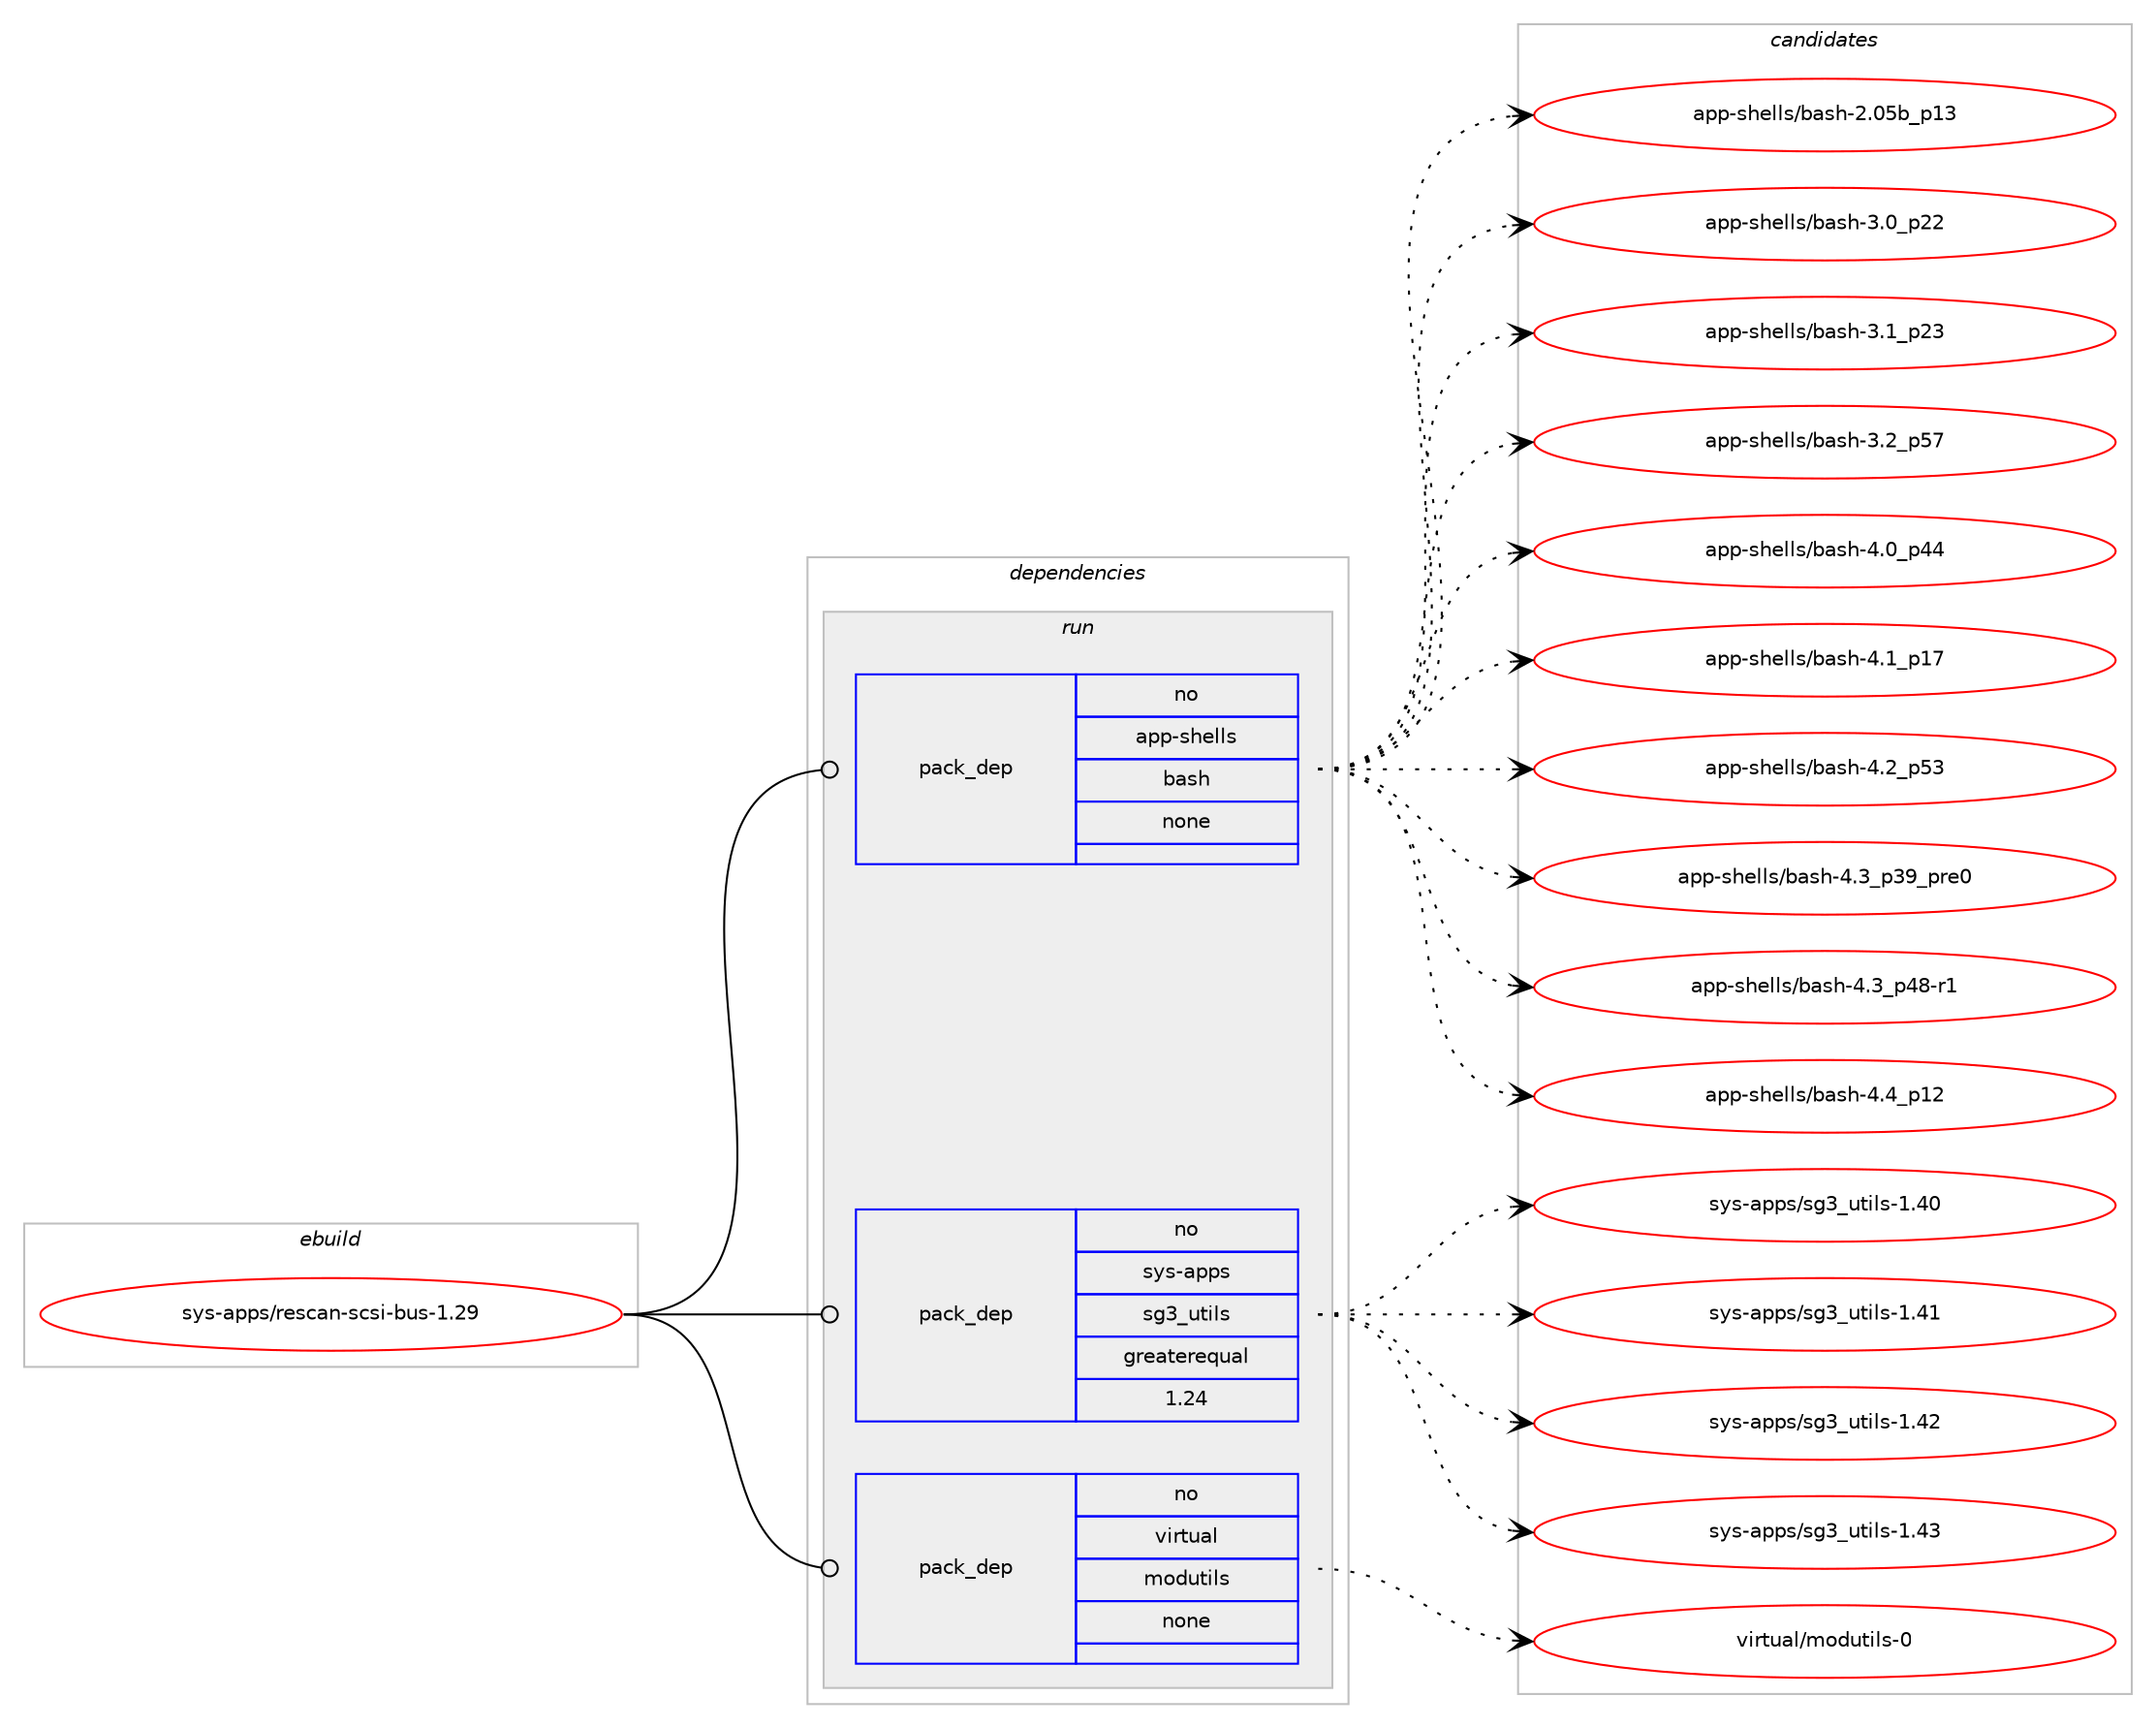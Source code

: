 digraph prolog {

# *************
# Graph options
# *************

newrank=true;
concentrate=true;
compound=true;
graph [rankdir=LR,fontname=Helvetica,fontsize=10,ranksep=1.5];#, ranksep=2.5, nodesep=0.2];
edge  [arrowhead=vee];
node  [fontname=Helvetica,fontsize=10];

# **********
# The ebuild
# **********

subgraph cluster_leftcol {
color=gray;
rank=same;
label=<<i>ebuild</i>>;
id [label="sys-apps/rescan-scsi-bus-1.29", color=red, width=4, href="../sys-apps/rescan-scsi-bus-1.29.svg"];
}

# ****************
# The dependencies
# ****************

subgraph cluster_midcol {
color=gray;
label=<<i>dependencies</i>>;
subgraph cluster_compile {
fillcolor="#eeeeee";
style=filled;
label=<<i>compile</i>>;
}
subgraph cluster_compileandrun {
fillcolor="#eeeeee";
style=filled;
label=<<i>compile and run</i>>;
}
subgraph cluster_run {
fillcolor="#eeeeee";
style=filled;
label=<<i>run</i>>;
subgraph pack350223 {
dependency472183 [label=<<TABLE BORDER="0" CELLBORDER="1" CELLSPACING="0" CELLPADDING="4" WIDTH="220"><TR><TD ROWSPAN="6" CELLPADDING="30">pack_dep</TD></TR><TR><TD WIDTH="110">no</TD></TR><TR><TD>app-shells</TD></TR><TR><TD>bash</TD></TR><TR><TD>none</TD></TR><TR><TD></TD></TR></TABLE>>, shape=none, color=blue];
}
id:e -> dependency472183:w [weight=20,style="solid",arrowhead="odot"];
subgraph pack350224 {
dependency472184 [label=<<TABLE BORDER="0" CELLBORDER="1" CELLSPACING="0" CELLPADDING="4" WIDTH="220"><TR><TD ROWSPAN="6" CELLPADDING="30">pack_dep</TD></TR><TR><TD WIDTH="110">no</TD></TR><TR><TD>sys-apps</TD></TR><TR><TD>sg3_utils</TD></TR><TR><TD>greaterequal</TD></TR><TR><TD>1.24</TD></TR></TABLE>>, shape=none, color=blue];
}
id:e -> dependency472184:w [weight=20,style="solid",arrowhead="odot"];
subgraph pack350225 {
dependency472185 [label=<<TABLE BORDER="0" CELLBORDER="1" CELLSPACING="0" CELLPADDING="4" WIDTH="220"><TR><TD ROWSPAN="6" CELLPADDING="30">pack_dep</TD></TR><TR><TD WIDTH="110">no</TD></TR><TR><TD>virtual</TD></TR><TR><TD>modutils</TD></TR><TR><TD>none</TD></TR><TR><TD></TD></TR></TABLE>>, shape=none, color=blue];
}
id:e -> dependency472185:w [weight=20,style="solid",arrowhead="odot"];
}
}

# **************
# The candidates
# **************

subgraph cluster_choices {
rank=same;
color=gray;
label=<<i>candidates</i>>;

subgraph choice350223 {
color=black;
nodesep=1;
choice9711211245115104101108108115479897115104455046485398951124951 [label="app-shells/bash-2.05b_p13", color=red, width=4,href="../app-shells/bash-2.05b_p13.svg"];
choice971121124511510410110810811547989711510445514648951125050 [label="app-shells/bash-3.0_p22", color=red, width=4,href="../app-shells/bash-3.0_p22.svg"];
choice971121124511510410110810811547989711510445514649951125051 [label="app-shells/bash-3.1_p23", color=red, width=4,href="../app-shells/bash-3.1_p23.svg"];
choice971121124511510410110810811547989711510445514650951125355 [label="app-shells/bash-3.2_p57", color=red, width=4,href="../app-shells/bash-3.2_p57.svg"];
choice971121124511510410110810811547989711510445524648951125252 [label="app-shells/bash-4.0_p44", color=red, width=4,href="../app-shells/bash-4.0_p44.svg"];
choice971121124511510410110810811547989711510445524649951124955 [label="app-shells/bash-4.1_p17", color=red, width=4,href="../app-shells/bash-4.1_p17.svg"];
choice971121124511510410110810811547989711510445524650951125351 [label="app-shells/bash-4.2_p53", color=red, width=4,href="../app-shells/bash-4.2_p53.svg"];
choice9711211245115104101108108115479897115104455246519511251579511211410148 [label="app-shells/bash-4.3_p39_pre0", color=red, width=4,href="../app-shells/bash-4.3_p39_pre0.svg"];
choice9711211245115104101108108115479897115104455246519511252564511449 [label="app-shells/bash-4.3_p48-r1", color=red, width=4,href="../app-shells/bash-4.3_p48-r1.svg"];
choice971121124511510410110810811547989711510445524652951124950 [label="app-shells/bash-4.4_p12", color=red, width=4,href="../app-shells/bash-4.4_p12.svg"];
dependency472183:e -> choice9711211245115104101108108115479897115104455046485398951124951:w [style=dotted,weight="100"];
dependency472183:e -> choice971121124511510410110810811547989711510445514648951125050:w [style=dotted,weight="100"];
dependency472183:e -> choice971121124511510410110810811547989711510445514649951125051:w [style=dotted,weight="100"];
dependency472183:e -> choice971121124511510410110810811547989711510445514650951125355:w [style=dotted,weight="100"];
dependency472183:e -> choice971121124511510410110810811547989711510445524648951125252:w [style=dotted,weight="100"];
dependency472183:e -> choice971121124511510410110810811547989711510445524649951124955:w [style=dotted,weight="100"];
dependency472183:e -> choice971121124511510410110810811547989711510445524650951125351:w [style=dotted,weight="100"];
dependency472183:e -> choice9711211245115104101108108115479897115104455246519511251579511211410148:w [style=dotted,weight="100"];
dependency472183:e -> choice9711211245115104101108108115479897115104455246519511252564511449:w [style=dotted,weight="100"];
dependency472183:e -> choice971121124511510410110810811547989711510445524652951124950:w [style=dotted,weight="100"];
}
subgraph choice350224 {
color=black;
nodesep=1;
choice11512111545971121121154711510351951171161051081154549465248 [label="sys-apps/sg3_utils-1.40", color=red, width=4,href="../sys-apps/sg3_utils-1.40.svg"];
choice11512111545971121121154711510351951171161051081154549465249 [label="sys-apps/sg3_utils-1.41", color=red, width=4,href="../sys-apps/sg3_utils-1.41.svg"];
choice11512111545971121121154711510351951171161051081154549465250 [label="sys-apps/sg3_utils-1.42", color=red, width=4,href="../sys-apps/sg3_utils-1.42.svg"];
choice11512111545971121121154711510351951171161051081154549465251 [label="sys-apps/sg3_utils-1.43", color=red, width=4,href="../sys-apps/sg3_utils-1.43.svg"];
dependency472184:e -> choice11512111545971121121154711510351951171161051081154549465248:w [style=dotted,weight="100"];
dependency472184:e -> choice11512111545971121121154711510351951171161051081154549465249:w [style=dotted,weight="100"];
dependency472184:e -> choice11512111545971121121154711510351951171161051081154549465250:w [style=dotted,weight="100"];
dependency472184:e -> choice11512111545971121121154711510351951171161051081154549465251:w [style=dotted,weight="100"];
}
subgraph choice350225 {
color=black;
nodesep=1;
choice11810511411611797108471091111001171161051081154548 [label="virtual/modutils-0", color=red, width=4,href="../virtual/modutils-0.svg"];
dependency472185:e -> choice11810511411611797108471091111001171161051081154548:w [style=dotted,weight="100"];
}
}

}
